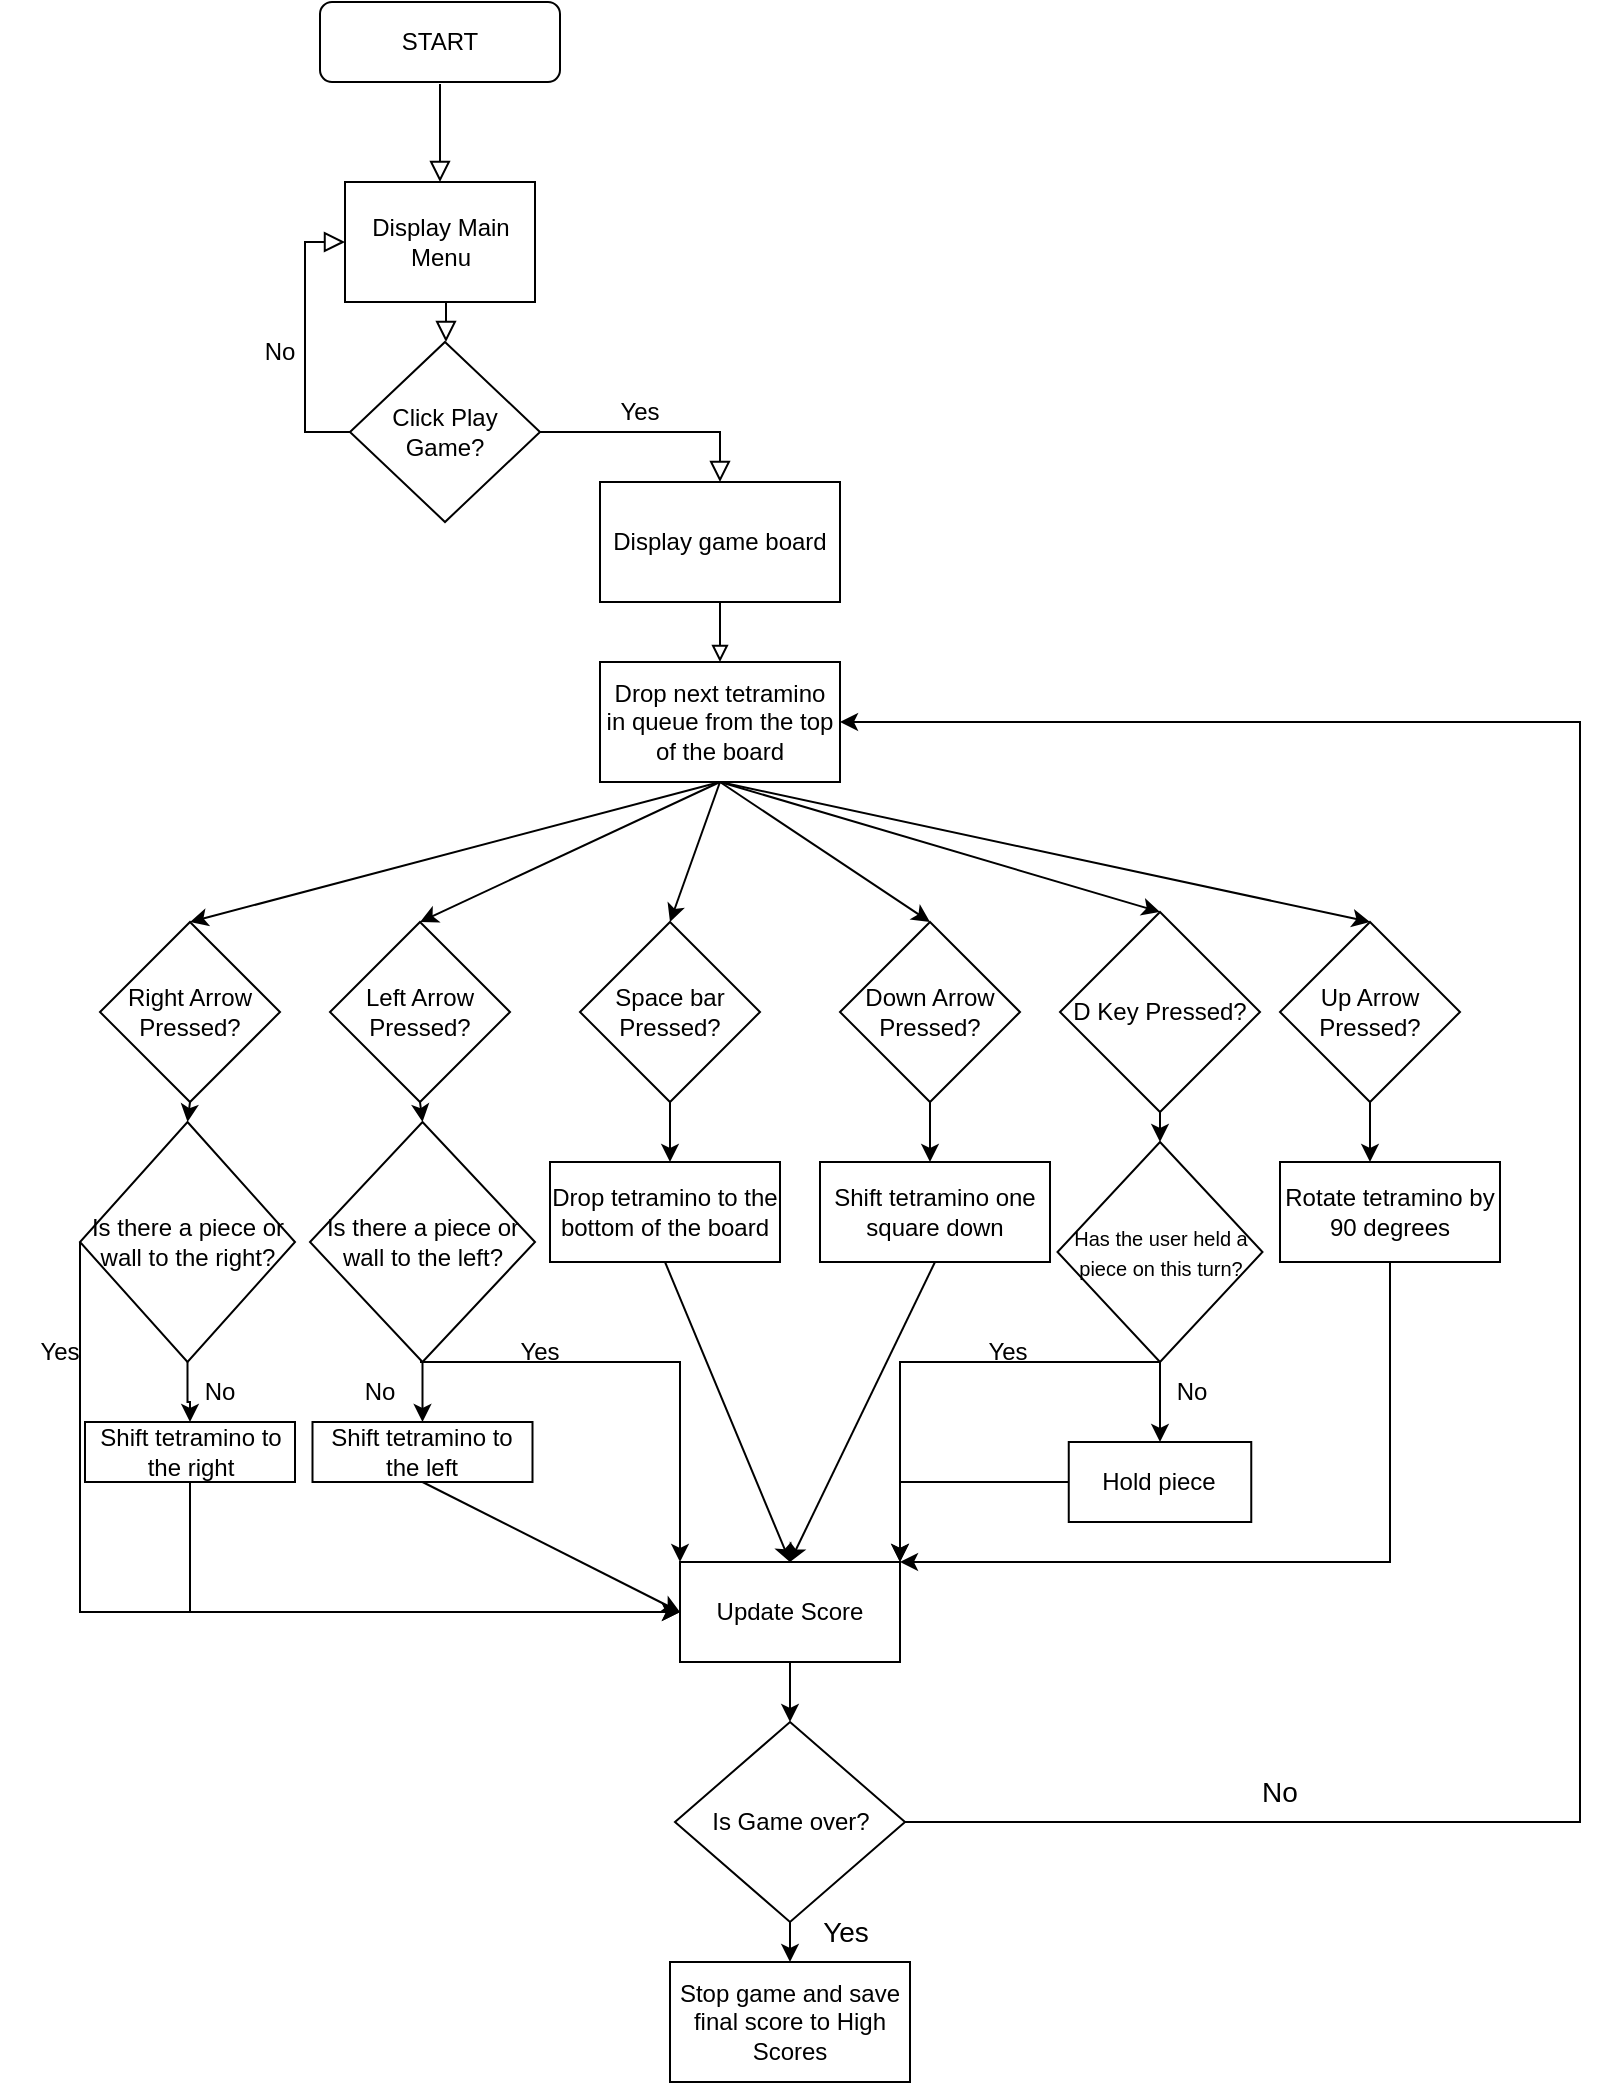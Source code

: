 <mxfile version="17.4.0" type="github">
  <diagram id="C5RBs43oDa-KdzZeNtuy" name="Page-1">
    <mxGraphModel dx="1106" dy="614" grid="1" gridSize="10" guides="1" tooltips="1" connect="1" arrows="1" fold="1" page="1" pageScale="1" pageWidth="827" pageHeight="1169" math="0" shadow="0">
      <root>
        <mxCell id="WIyWlLk6GJQsqaUBKTNV-0" />
        <mxCell id="WIyWlLk6GJQsqaUBKTNV-1" parent="WIyWlLk6GJQsqaUBKTNV-0" />
        <mxCell id="WIyWlLk6GJQsqaUBKTNV-2" value="" style="rounded=0;html=1;jettySize=auto;orthogonalLoop=1;fontSize=11;endArrow=block;endFill=0;endSize=8;strokeWidth=1;shadow=0;labelBackgroundColor=none;edgeStyle=orthogonalEdgeStyle;" parent="WIyWlLk6GJQsqaUBKTNV-1" source="WIyWlLk6GJQsqaUBKTNV-3" edge="1">
          <mxGeometry relative="1" as="geometry">
            <mxPoint x="220" y="170" as="targetPoint" />
          </mxGeometry>
        </mxCell>
        <mxCell id="WIyWlLk6GJQsqaUBKTNV-3" value="START" style="rounded=1;whiteSpace=wrap;html=1;fontSize=12;glass=0;strokeWidth=1;shadow=0;perimeterSpacing=1;labelBackgroundColor=none;" parent="WIyWlLk6GJQsqaUBKTNV-1" vertex="1">
          <mxGeometry x="160" y="80" width="120" height="40" as="geometry" />
        </mxCell>
        <mxCell id="WIyWlLk6GJQsqaUBKTNV-7" value="Display Main Menu" style="rounded=0;whiteSpace=wrap;html=1;fontSize=12;glass=0;strokeWidth=1;shadow=0;" parent="WIyWlLk6GJQsqaUBKTNV-1" vertex="1">
          <mxGeometry x="172.5" y="170" width="95" height="60" as="geometry" />
        </mxCell>
        <mxCell id="W9i5GesQ2tfGDDkS3lG0-0" value="&lt;font style=&quot;font-size: 12px&quot;&gt;Click Play Game?&lt;/font&gt;" style="rhombus;whiteSpace=wrap;html=1;rounded=0;labelBackgroundColor=none;" parent="WIyWlLk6GJQsqaUBKTNV-1" vertex="1">
          <mxGeometry x="175" y="250" width="95" height="90" as="geometry" />
        </mxCell>
        <mxCell id="W9i5GesQ2tfGDDkS3lG0-1" value="" style="rounded=0;html=1;jettySize=auto;orthogonalLoop=1;fontSize=11;endArrow=block;endFill=0;endSize=8;strokeWidth=1;shadow=0;labelBackgroundColor=none;edgeStyle=orthogonalEdgeStyle;entryX=0.5;entryY=0;entryDx=0;entryDy=0;" parent="WIyWlLk6GJQsqaUBKTNV-1" target="W9i5GesQ2tfGDDkS3lG0-0" edge="1">
          <mxGeometry relative="1" as="geometry">
            <mxPoint x="220" y="230" as="sourcePoint" />
            <mxPoint x="230" y="180" as="targetPoint" />
            <Array as="points">
              <mxPoint x="223" y="230" />
              <mxPoint x="223" y="250" />
              <mxPoint x="223" y="250" />
            </Array>
          </mxGeometry>
        </mxCell>
        <mxCell id="W9i5GesQ2tfGDDkS3lG0-2" value="" style="rounded=0;html=1;jettySize=auto;orthogonalLoop=1;fontSize=11;endArrow=block;endFill=0;endSize=8;strokeWidth=1;shadow=0;labelBackgroundColor=none;edgeStyle=orthogonalEdgeStyle;entryX=0;entryY=0.5;entryDx=0;entryDy=0;exitX=0;exitY=0.5;exitDx=0;exitDy=0;" parent="WIyWlLk6GJQsqaUBKTNV-1" source="W9i5GesQ2tfGDDkS3lG0-0" target="WIyWlLk6GJQsqaUBKTNV-7" edge="1">
          <mxGeometry relative="1" as="geometry">
            <mxPoint x="240" y="141" as="sourcePoint" />
            <mxPoint x="240" y="190" as="targetPoint" />
          </mxGeometry>
        </mxCell>
        <mxCell id="W9i5GesQ2tfGDDkS3lG0-4" value="No" style="text;html=1;strokeColor=none;fillColor=none;align=center;verticalAlign=middle;whiteSpace=wrap;rounded=0;labelBackgroundColor=none;" parent="WIyWlLk6GJQsqaUBKTNV-1" vertex="1">
          <mxGeometry x="110" y="240" width="60" height="30" as="geometry" />
        </mxCell>
        <mxCell id="W9i5GesQ2tfGDDkS3lG0-5" value="" style="rounded=0;html=1;jettySize=auto;orthogonalLoop=1;fontSize=11;endArrow=block;endFill=0;endSize=8;strokeWidth=1;shadow=0;labelBackgroundColor=none;edgeStyle=orthogonalEdgeStyle;exitX=1;exitY=0.5;exitDx=0;exitDy=0;entryX=0.5;entryY=0;entryDx=0;entryDy=0;" parent="WIyWlLk6GJQsqaUBKTNV-1" source="W9i5GesQ2tfGDDkS3lG0-0" target="W9i5GesQ2tfGDDkS3lG0-6" edge="1">
          <mxGeometry relative="1" as="geometry">
            <mxPoint x="260" y="315" as="sourcePoint" />
            <mxPoint x="220" y="400" as="targetPoint" />
            <Array as="points">
              <mxPoint x="360" y="295" />
            </Array>
          </mxGeometry>
        </mxCell>
        <mxCell id="qoW1I6F26mte4N36F8aH-5" value="" style="edgeStyle=orthogonalEdgeStyle;rounded=0;orthogonalLoop=1;jettySize=auto;html=1;fontSize=12;endArrow=block;endFill=0;" parent="WIyWlLk6GJQsqaUBKTNV-1" source="W9i5GesQ2tfGDDkS3lG0-6" target="qoW1I6F26mte4N36F8aH-4" edge="1">
          <mxGeometry relative="1" as="geometry" />
        </mxCell>
        <mxCell id="W9i5GesQ2tfGDDkS3lG0-6" value="Display game board" style="rounded=0;whiteSpace=wrap;html=1;labelBackgroundColor=none;" parent="WIyWlLk6GJQsqaUBKTNV-1" vertex="1">
          <mxGeometry x="300" y="320" width="120" height="60" as="geometry" />
        </mxCell>
        <mxCell id="qoW1I6F26mte4N36F8aH-0" value="Yes" style="text;html=1;strokeColor=none;fillColor=none;align=center;verticalAlign=middle;whiteSpace=wrap;rounded=0;labelBackgroundColor=none;" parent="WIyWlLk6GJQsqaUBKTNV-1" vertex="1">
          <mxGeometry x="290" y="270" width="60" height="30" as="geometry" />
        </mxCell>
        <mxCell id="qoW1I6F26mte4N36F8aH-4" value="Drop next tetramino in queue from the top of the board" style="rounded=0;whiteSpace=wrap;html=1;labelBackgroundColor=none;" parent="WIyWlLk6GJQsqaUBKTNV-1" vertex="1">
          <mxGeometry x="300" y="410" width="120" height="60" as="geometry" />
        </mxCell>
        <mxCell id="g5UicYCo-fZH8GxGPrzt-4" value="" style="endArrow=classic;html=1;rounded=0;exitX=0.5;exitY=1;exitDx=0;exitDy=0;entryX=0.5;entryY=0;entryDx=0;entryDy=0;" edge="1" parent="WIyWlLk6GJQsqaUBKTNV-1" source="qoW1I6F26mte4N36F8aH-4" target="g5UicYCo-fZH8GxGPrzt-11">
          <mxGeometry width="50" height="50" relative="1" as="geometry">
            <mxPoint x="390" y="520" as="sourcePoint" />
            <mxPoint x="115" y="520" as="targetPoint" />
          </mxGeometry>
        </mxCell>
        <mxCell id="g5UicYCo-fZH8GxGPrzt-5" value="" style="endArrow=classic;html=1;rounded=0;exitX=0.5;exitY=1;exitDx=0;exitDy=0;entryX=0.5;entryY=0;entryDx=0;entryDy=0;" edge="1" parent="WIyWlLk6GJQsqaUBKTNV-1" source="qoW1I6F26mte4N36F8aH-4" target="g5UicYCo-fZH8GxGPrzt-12">
          <mxGeometry width="50" height="50" relative="1" as="geometry">
            <mxPoint x="370" y="480" as="sourcePoint" />
            <mxPoint x="230" y="520" as="targetPoint" />
          </mxGeometry>
        </mxCell>
        <mxCell id="g5UicYCo-fZH8GxGPrzt-6" value="" style="endArrow=classic;html=1;rounded=0;exitX=0.5;exitY=1;exitDx=0;exitDy=0;entryX=0.5;entryY=0;entryDx=0;entryDy=0;" edge="1" parent="WIyWlLk6GJQsqaUBKTNV-1" source="qoW1I6F26mte4N36F8aH-4" target="g5UicYCo-fZH8GxGPrzt-13">
          <mxGeometry width="50" height="50" relative="1" as="geometry">
            <mxPoint x="370" y="480" as="sourcePoint" />
            <mxPoint x="330" y="540" as="targetPoint" />
          </mxGeometry>
        </mxCell>
        <mxCell id="g5UicYCo-fZH8GxGPrzt-7" value="" style="endArrow=classic;html=1;rounded=0;exitX=0.5;exitY=1;exitDx=0;exitDy=0;entryX=0.5;entryY=0;entryDx=0;entryDy=0;" edge="1" parent="WIyWlLk6GJQsqaUBKTNV-1" source="qoW1I6F26mte4N36F8aH-4" target="g5UicYCo-fZH8GxGPrzt-14">
          <mxGeometry width="50" height="50" relative="1" as="geometry">
            <mxPoint x="370" y="480" as="sourcePoint" />
            <mxPoint x="440" y="540" as="targetPoint" />
          </mxGeometry>
        </mxCell>
        <mxCell id="g5UicYCo-fZH8GxGPrzt-8" value="" style="endArrow=classic;html=1;rounded=0;entryX=0.5;entryY=0;entryDx=0;entryDy=0;" edge="1" parent="WIyWlLk6GJQsqaUBKTNV-1" target="g5UicYCo-fZH8GxGPrzt-16">
          <mxGeometry width="50" height="50" relative="1" as="geometry">
            <mxPoint x="360" y="470" as="sourcePoint" />
            <mxPoint x="680" y="510" as="targetPoint" />
          </mxGeometry>
        </mxCell>
        <mxCell id="g5UicYCo-fZH8GxGPrzt-9" value="" style="endArrow=classic;html=1;rounded=0;entryX=0.5;entryY=0;entryDx=0;entryDy=0;" edge="1" parent="WIyWlLk6GJQsqaUBKTNV-1" target="g5UicYCo-fZH8GxGPrzt-15">
          <mxGeometry width="50" height="50" relative="1" as="geometry">
            <mxPoint x="360" y="470" as="sourcePoint" />
            <mxPoint x="550" y="530" as="targetPoint" />
          </mxGeometry>
        </mxCell>
        <mxCell id="g5UicYCo-fZH8GxGPrzt-11" value="Right Arrow Pressed?" style="rhombus;whiteSpace=wrap;html=1;" vertex="1" parent="WIyWlLk6GJQsqaUBKTNV-1">
          <mxGeometry x="50" y="540" width="90" height="90" as="geometry" />
        </mxCell>
        <mxCell id="g5UicYCo-fZH8GxGPrzt-12" value="Left Arrow Pressed?" style="rhombus;whiteSpace=wrap;html=1;" vertex="1" parent="WIyWlLk6GJQsqaUBKTNV-1">
          <mxGeometry x="165" y="540" width="90" height="90" as="geometry" />
        </mxCell>
        <mxCell id="g5UicYCo-fZH8GxGPrzt-13" value="Space bar Pressed?" style="rhombus;whiteSpace=wrap;html=1;" vertex="1" parent="WIyWlLk6GJQsqaUBKTNV-1">
          <mxGeometry x="290" y="540" width="90" height="90" as="geometry" />
        </mxCell>
        <mxCell id="g5UicYCo-fZH8GxGPrzt-14" value="Down Arrow Pressed?" style="rhombus;whiteSpace=wrap;html=1;" vertex="1" parent="WIyWlLk6GJQsqaUBKTNV-1">
          <mxGeometry x="420" y="540" width="90" height="90" as="geometry" />
        </mxCell>
        <mxCell id="g5UicYCo-fZH8GxGPrzt-15" value="D Key Pressed?" style="rhombus;whiteSpace=wrap;html=1;" vertex="1" parent="WIyWlLk6GJQsqaUBKTNV-1">
          <mxGeometry x="530" y="535" width="100" height="100" as="geometry" />
        </mxCell>
        <mxCell id="g5UicYCo-fZH8GxGPrzt-16" value="Up Arrow Pressed?" style="rhombus;whiteSpace=wrap;html=1;" vertex="1" parent="WIyWlLk6GJQsqaUBKTNV-1">
          <mxGeometry x="640" y="540" width="90" height="90" as="geometry" />
        </mxCell>
        <mxCell id="g5UicYCo-fZH8GxGPrzt-19" value="" style="endArrow=classic;html=1;rounded=0;exitX=0.5;exitY=1;exitDx=0;exitDy=0;entryX=0.5;entryY=0;entryDx=0;entryDy=0;" edge="1" parent="WIyWlLk6GJQsqaUBKTNV-1" source="g5UicYCo-fZH8GxGPrzt-11" target="g5UicYCo-fZH8GxGPrzt-29">
          <mxGeometry width="50" height="50" relative="1" as="geometry">
            <mxPoint x="390" y="760" as="sourcePoint" />
            <mxPoint x="115" y="660" as="targetPoint" />
          </mxGeometry>
        </mxCell>
        <mxCell id="g5UicYCo-fZH8GxGPrzt-21" value="" style="endArrow=classic;html=1;rounded=0;exitX=0.5;exitY=1;exitDx=0;exitDy=0;entryX=0.5;entryY=0;entryDx=0;entryDy=0;" edge="1" parent="WIyWlLk6GJQsqaUBKTNV-1" source="g5UicYCo-fZH8GxGPrzt-12" target="g5UicYCo-fZH8GxGPrzt-30">
          <mxGeometry width="50" height="50" relative="1" as="geometry">
            <mxPoint x="125" y="640" as="sourcePoint" />
            <mxPoint x="218" y="660" as="targetPoint" />
          </mxGeometry>
        </mxCell>
        <mxCell id="g5UicYCo-fZH8GxGPrzt-22" value="" style="endArrow=classic;html=1;rounded=0;exitX=0.5;exitY=1;exitDx=0;exitDy=0;" edge="1" parent="WIyWlLk6GJQsqaUBKTNV-1" source="g5UicYCo-fZH8GxGPrzt-13">
          <mxGeometry width="50" height="50" relative="1" as="geometry">
            <mxPoint x="135" y="650" as="sourcePoint" />
            <mxPoint x="335" y="660" as="targetPoint" />
          </mxGeometry>
        </mxCell>
        <mxCell id="g5UicYCo-fZH8GxGPrzt-23" value="" style="endArrow=classic;html=1;rounded=0;exitX=0.5;exitY=1;exitDx=0;exitDy=0;" edge="1" parent="WIyWlLk6GJQsqaUBKTNV-1" source="g5UicYCo-fZH8GxGPrzt-14">
          <mxGeometry width="50" height="50" relative="1" as="geometry">
            <mxPoint x="145" y="660" as="sourcePoint" />
            <mxPoint x="465" y="660" as="targetPoint" />
          </mxGeometry>
        </mxCell>
        <mxCell id="g5UicYCo-fZH8GxGPrzt-24" value="" style="endArrow=classic;html=1;rounded=0;exitX=0.5;exitY=1;exitDx=0;exitDy=0;entryX=0.5;entryY=0;entryDx=0;entryDy=0;" edge="1" parent="WIyWlLk6GJQsqaUBKTNV-1" source="g5UicYCo-fZH8GxGPrzt-15" target="g5UicYCo-fZH8GxGPrzt-31">
          <mxGeometry width="50" height="50" relative="1" as="geometry">
            <mxPoint x="155" y="670" as="sourcePoint" />
            <mxPoint x="580" y="670" as="targetPoint" />
          </mxGeometry>
        </mxCell>
        <mxCell id="g5UicYCo-fZH8GxGPrzt-25" value="" style="endArrow=classic;html=1;rounded=0;exitX=0.5;exitY=1;exitDx=0;exitDy=0;" edge="1" parent="WIyWlLk6GJQsqaUBKTNV-1" source="g5UicYCo-fZH8GxGPrzt-16">
          <mxGeometry width="50" height="50" relative="1" as="geometry">
            <mxPoint x="165" y="680" as="sourcePoint" />
            <mxPoint x="685" y="660" as="targetPoint" />
          </mxGeometry>
        </mxCell>
        <mxCell id="g5UicYCo-fZH8GxGPrzt-26" value="Drop tetramino to the bottom of the board" style="rounded=0;whiteSpace=wrap;html=1;" vertex="1" parent="WIyWlLk6GJQsqaUBKTNV-1">
          <mxGeometry x="275" y="660" width="115" height="50" as="geometry" />
        </mxCell>
        <mxCell id="g5UicYCo-fZH8GxGPrzt-27" value="Shift tetramino one square down" style="rounded=0;whiteSpace=wrap;html=1;" vertex="1" parent="WIyWlLk6GJQsqaUBKTNV-1">
          <mxGeometry x="410" y="660" width="115" height="50" as="geometry" />
        </mxCell>
        <mxCell id="g5UicYCo-fZH8GxGPrzt-28" value="Rotate tetramino by 90 degrees" style="rounded=0;whiteSpace=wrap;html=1;" vertex="1" parent="WIyWlLk6GJQsqaUBKTNV-1">
          <mxGeometry x="640" y="660" width="110" height="50" as="geometry" />
        </mxCell>
        <mxCell id="g5UicYCo-fZH8GxGPrzt-43" value="" style="edgeStyle=orthogonalEdgeStyle;rounded=0;orthogonalLoop=1;jettySize=auto;html=1;fontSize=12;" edge="1" parent="WIyWlLk6GJQsqaUBKTNV-1" source="g5UicYCo-fZH8GxGPrzt-29" target="g5UicYCo-fZH8GxGPrzt-42">
          <mxGeometry relative="1" as="geometry" />
        </mxCell>
        <mxCell id="g5UicYCo-fZH8GxGPrzt-29" value="Is there a piece or wall to the right?" style="rhombus;whiteSpace=wrap;html=1;" vertex="1" parent="WIyWlLk6GJQsqaUBKTNV-1">
          <mxGeometry x="40" y="640" width="107.5" height="120" as="geometry" />
        </mxCell>
        <mxCell id="g5UicYCo-fZH8GxGPrzt-30" value="Is there a piece or wall to the left?" style="rhombus;whiteSpace=wrap;html=1;" vertex="1" parent="WIyWlLk6GJQsqaUBKTNV-1">
          <mxGeometry x="155" y="640" width="112.5" height="120" as="geometry" />
        </mxCell>
        <mxCell id="g5UicYCo-fZH8GxGPrzt-31" value="&lt;font style=&quot;font-size: 10px&quot;&gt;Has the user held a piece on this turn?&lt;/font&gt;" style="rhombus;whiteSpace=wrap;html=1;" vertex="1" parent="WIyWlLk6GJQsqaUBKTNV-1">
          <mxGeometry x="528.75" y="650" width="102.5" height="110" as="geometry" />
        </mxCell>
        <mxCell id="g5UicYCo-fZH8GxGPrzt-35" value="" style="edgeStyle=orthogonalEdgeStyle;rounded=0;orthogonalLoop=1;jettySize=auto;html=1;fontSize=12;" edge="1" parent="WIyWlLk6GJQsqaUBKTNV-1" source="g5UicYCo-fZH8GxGPrzt-33" target="g5UicYCo-fZH8GxGPrzt-34">
          <mxGeometry relative="1" as="geometry" />
        </mxCell>
        <mxCell id="g5UicYCo-fZH8GxGPrzt-33" value="&lt;font style=&quot;font-size: 12px&quot;&gt;Update Score&lt;/font&gt;" style="rounded=0;whiteSpace=wrap;html=1;fontSize=10;" vertex="1" parent="WIyWlLk6GJQsqaUBKTNV-1">
          <mxGeometry x="340" y="860" width="110" height="50" as="geometry" />
        </mxCell>
        <mxCell id="g5UicYCo-fZH8GxGPrzt-34" value="&lt;font style=&quot;font-size: 12px&quot;&gt;Is Game over?&lt;/font&gt;" style="rhombus;whiteSpace=wrap;html=1;fontSize=10;rounded=0;" vertex="1" parent="WIyWlLk6GJQsqaUBKTNV-1">
          <mxGeometry x="337.5" y="940" width="115" height="100" as="geometry" />
        </mxCell>
        <mxCell id="g5UicYCo-fZH8GxGPrzt-36" value="" style="endArrow=classic;html=1;rounded=0;fontSize=12;exitX=0.5;exitY=1;exitDx=0;exitDy=0;entryX=0.5;entryY=0;entryDx=0;entryDy=0;" edge="1" parent="WIyWlLk6GJQsqaUBKTNV-1" source="g5UicYCo-fZH8GxGPrzt-26" target="g5UicYCo-fZH8GxGPrzt-33">
          <mxGeometry width="50" height="50" relative="1" as="geometry">
            <mxPoint x="390" y="630" as="sourcePoint" />
            <mxPoint x="440" y="580" as="targetPoint" />
          </mxGeometry>
        </mxCell>
        <mxCell id="g5UicYCo-fZH8GxGPrzt-37" value="" style="endArrow=classic;html=1;rounded=0;fontSize=12;exitX=0.5;exitY=1;exitDx=0;exitDy=0;entryX=0.5;entryY=0;entryDx=0;entryDy=0;" edge="1" parent="WIyWlLk6GJQsqaUBKTNV-1" source="g5UicYCo-fZH8GxGPrzt-27" target="g5UicYCo-fZH8GxGPrzt-33">
          <mxGeometry width="50" height="50" relative="1" as="geometry">
            <mxPoint x="342.5" y="720" as="sourcePoint" />
            <mxPoint x="405" y="870" as="targetPoint" />
          </mxGeometry>
        </mxCell>
        <mxCell id="g5UicYCo-fZH8GxGPrzt-38" value="" style="endArrow=classic;html=1;rounded=0;fontSize=12;exitX=0.5;exitY=1;exitDx=0;exitDy=0;entryX=1;entryY=0;entryDx=0;entryDy=0;" edge="1" parent="WIyWlLk6GJQsqaUBKTNV-1" source="g5UicYCo-fZH8GxGPrzt-28" target="g5UicYCo-fZH8GxGPrzt-33">
          <mxGeometry width="50" height="50" relative="1" as="geometry">
            <mxPoint x="390" y="630" as="sourcePoint" />
            <mxPoint x="440" y="580" as="targetPoint" />
            <Array as="points">
              <mxPoint x="695" y="860" />
              <mxPoint x="560" y="860" />
            </Array>
          </mxGeometry>
        </mxCell>
        <mxCell id="g5UicYCo-fZH8GxGPrzt-39" value="" style="endArrow=classic;html=1;rounded=0;fontSize=12;exitX=0;exitY=0.5;exitDx=0;exitDy=0;entryX=0;entryY=0.5;entryDx=0;entryDy=0;" edge="1" parent="WIyWlLk6GJQsqaUBKTNV-1" source="g5UicYCo-fZH8GxGPrzt-29" target="g5UicYCo-fZH8GxGPrzt-33">
          <mxGeometry width="50" height="50" relative="1" as="geometry">
            <mxPoint x="390" y="690" as="sourcePoint" />
            <mxPoint x="440" y="640" as="targetPoint" />
            <Array as="points">
              <mxPoint x="40" y="885" />
            </Array>
          </mxGeometry>
        </mxCell>
        <mxCell id="g5UicYCo-fZH8GxGPrzt-41" value="Yes" style="text;html=1;strokeColor=none;fillColor=none;align=center;verticalAlign=middle;whiteSpace=wrap;rounded=0;fontSize=12;" vertex="1" parent="WIyWlLk6GJQsqaUBKTNV-1">
          <mxGeometry y="740" width="60" height="30" as="geometry" />
        </mxCell>
        <mxCell id="g5UicYCo-fZH8GxGPrzt-42" value="Shift tetramino to the right" style="whiteSpace=wrap;html=1;" vertex="1" parent="WIyWlLk6GJQsqaUBKTNV-1">
          <mxGeometry x="42.5" y="790" width="105" height="30" as="geometry" />
        </mxCell>
        <mxCell id="g5UicYCo-fZH8GxGPrzt-44" value="No" style="text;html=1;strokeColor=none;fillColor=none;align=center;verticalAlign=middle;whiteSpace=wrap;rounded=0;fontSize=12;" vertex="1" parent="WIyWlLk6GJQsqaUBKTNV-1">
          <mxGeometry x="80" y="760" width="60" height="30" as="geometry" />
        </mxCell>
        <mxCell id="g5UicYCo-fZH8GxGPrzt-45" value="" style="endArrow=classic;html=1;rounded=0;fontSize=12;exitX=0.5;exitY=1;exitDx=0;exitDy=0;entryX=0;entryY=0.5;entryDx=0;entryDy=0;" edge="1" parent="WIyWlLk6GJQsqaUBKTNV-1" source="g5UicYCo-fZH8GxGPrzt-42" target="g5UicYCo-fZH8GxGPrzt-33">
          <mxGeometry width="50" height="50" relative="1" as="geometry">
            <mxPoint x="390" y="680" as="sourcePoint" />
            <mxPoint x="440" y="630" as="targetPoint" />
            <Array as="points">
              <mxPoint x="95" y="885" />
            </Array>
          </mxGeometry>
        </mxCell>
        <mxCell id="g5UicYCo-fZH8GxGPrzt-47" value="" style="endArrow=classic;html=1;rounded=0;fontSize=12;exitX=0.5;exitY=1;exitDx=0;exitDy=0;" edge="1" parent="WIyWlLk6GJQsqaUBKTNV-1" source="g5UicYCo-fZH8GxGPrzt-30">
          <mxGeometry width="50" height="50" relative="1" as="geometry">
            <mxPoint x="390" y="670" as="sourcePoint" />
            <mxPoint x="211.25" y="760" as="targetPoint" />
          </mxGeometry>
        </mxCell>
        <mxCell id="g5UicYCo-fZH8GxGPrzt-49" value="Shift tetramino to the left" style="rounded=0;whiteSpace=wrap;html=1;fontSize=12;" vertex="1" parent="WIyWlLk6GJQsqaUBKTNV-1">
          <mxGeometry x="156.25" y="790" width="110" height="30" as="geometry" />
        </mxCell>
        <mxCell id="g5UicYCo-fZH8GxGPrzt-50" value="" style="endArrow=classic;html=1;rounded=0;fontSize=12;exitX=0.5;exitY=1;exitDx=0;exitDy=0;entryX=0.5;entryY=0;entryDx=0;entryDy=0;" edge="1" parent="WIyWlLk6GJQsqaUBKTNV-1" source="g5UicYCo-fZH8GxGPrzt-30" target="g5UicYCo-fZH8GxGPrzt-49">
          <mxGeometry width="50" height="50" relative="1" as="geometry">
            <mxPoint x="390" y="700" as="sourcePoint" />
            <mxPoint x="440" y="650" as="targetPoint" />
          </mxGeometry>
        </mxCell>
        <mxCell id="g5UicYCo-fZH8GxGPrzt-51" value="No" style="text;html=1;strokeColor=none;fillColor=none;align=center;verticalAlign=middle;whiteSpace=wrap;rounded=0;fontSize=12;" vertex="1" parent="WIyWlLk6GJQsqaUBKTNV-1">
          <mxGeometry x="160" y="760" width="60" height="30" as="geometry" />
        </mxCell>
        <mxCell id="g5UicYCo-fZH8GxGPrzt-52" value="" style="endArrow=classic;html=1;rounded=0;fontSize=12;exitX=0.5;exitY=1;exitDx=0;exitDy=0;entryX=0;entryY=0.5;entryDx=0;entryDy=0;" edge="1" parent="WIyWlLk6GJQsqaUBKTNV-1" source="g5UicYCo-fZH8GxGPrzt-49" target="g5UicYCo-fZH8GxGPrzt-33">
          <mxGeometry width="50" height="50" relative="1" as="geometry">
            <mxPoint x="390" y="700" as="sourcePoint" />
            <mxPoint x="440" y="650" as="targetPoint" />
          </mxGeometry>
        </mxCell>
        <mxCell id="g5UicYCo-fZH8GxGPrzt-53" value="" style="endArrow=classic;html=1;rounded=0;fontSize=12;entryX=0;entryY=0;entryDx=0;entryDy=0;" edge="1" parent="WIyWlLk6GJQsqaUBKTNV-1" target="g5UicYCo-fZH8GxGPrzt-33">
          <mxGeometry width="50" height="50" relative="1" as="geometry">
            <mxPoint x="210" y="760" as="sourcePoint" />
            <mxPoint x="440" y="610" as="targetPoint" />
            <Array as="points">
              <mxPoint x="340" y="760" />
            </Array>
          </mxGeometry>
        </mxCell>
        <mxCell id="g5UicYCo-fZH8GxGPrzt-54" value="Yes" style="text;html=1;strokeColor=none;fillColor=none;align=center;verticalAlign=middle;whiteSpace=wrap;rounded=0;fontSize=12;" vertex="1" parent="WIyWlLk6GJQsqaUBKTNV-1">
          <mxGeometry x="240" y="740" width="60" height="30" as="geometry" />
        </mxCell>
        <mxCell id="g5UicYCo-fZH8GxGPrzt-55" value="Hold piece" style="rounded=0;whiteSpace=wrap;html=1;fontSize=12;" vertex="1" parent="WIyWlLk6GJQsqaUBKTNV-1">
          <mxGeometry x="534.38" y="800" width="91.25" height="40" as="geometry" />
        </mxCell>
        <mxCell id="g5UicYCo-fZH8GxGPrzt-56" value="" style="endArrow=classic;html=1;rounded=0;fontSize=12;exitX=0.5;exitY=1;exitDx=0;exitDy=0;entryX=0.5;entryY=0;entryDx=0;entryDy=0;" edge="1" parent="WIyWlLk6GJQsqaUBKTNV-1" source="g5UicYCo-fZH8GxGPrzt-31" target="g5UicYCo-fZH8GxGPrzt-55">
          <mxGeometry width="50" height="50" relative="1" as="geometry">
            <mxPoint x="390" y="770" as="sourcePoint" />
            <mxPoint x="440" y="720" as="targetPoint" />
          </mxGeometry>
        </mxCell>
        <mxCell id="g5UicYCo-fZH8GxGPrzt-57" value="" style="endArrow=classic;html=1;rounded=0;fontSize=12;exitX=0.5;exitY=1;exitDx=0;exitDy=0;entryX=1;entryY=0;entryDx=0;entryDy=0;" edge="1" parent="WIyWlLk6GJQsqaUBKTNV-1" source="g5UicYCo-fZH8GxGPrzt-31" target="g5UicYCo-fZH8GxGPrzt-33">
          <mxGeometry width="50" height="50" relative="1" as="geometry">
            <mxPoint x="390" y="770" as="sourcePoint" />
            <mxPoint x="440" y="720" as="targetPoint" />
            <Array as="points">
              <mxPoint x="450" y="760" />
            </Array>
          </mxGeometry>
        </mxCell>
        <mxCell id="g5UicYCo-fZH8GxGPrzt-58" value="Yes" style="text;html=1;strokeColor=none;fillColor=none;align=center;verticalAlign=middle;whiteSpace=wrap;rounded=0;fontSize=12;" vertex="1" parent="WIyWlLk6GJQsqaUBKTNV-1">
          <mxGeometry x="474.38" y="740" width="60" height="30" as="geometry" />
        </mxCell>
        <mxCell id="g5UicYCo-fZH8GxGPrzt-59" value="No" style="text;html=1;strokeColor=none;fillColor=none;align=center;verticalAlign=middle;whiteSpace=wrap;rounded=0;fontSize=12;" vertex="1" parent="WIyWlLk6GJQsqaUBKTNV-1">
          <mxGeometry x="565.63" y="760" width="60" height="30" as="geometry" />
        </mxCell>
        <mxCell id="g5UicYCo-fZH8GxGPrzt-60" value="" style="endArrow=classic;html=1;rounded=0;fontSize=12;exitX=0;exitY=0.5;exitDx=0;exitDy=0;" edge="1" parent="WIyWlLk6GJQsqaUBKTNV-1" source="g5UicYCo-fZH8GxGPrzt-55">
          <mxGeometry width="50" height="50" relative="1" as="geometry">
            <mxPoint x="390" y="770" as="sourcePoint" />
            <mxPoint x="450" y="860" as="targetPoint" />
            <Array as="points">
              <mxPoint x="450" y="820" />
            </Array>
          </mxGeometry>
        </mxCell>
        <mxCell id="g5UicYCo-fZH8GxGPrzt-61" value="" style="endArrow=classic;html=1;rounded=0;fontSize=12;exitX=1;exitY=0.5;exitDx=0;exitDy=0;entryX=1;entryY=0.5;entryDx=0;entryDy=0;" edge="1" parent="WIyWlLk6GJQsqaUBKTNV-1" source="g5UicYCo-fZH8GxGPrzt-34" target="qoW1I6F26mte4N36F8aH-4">
          <mxGeometry width="50" height="50" relative="1" as="geometry">
            <mxPoint x="390" y="990" as="sourcePoint" />
            <mxPoint x="440" y="940" as="targetPoint" />
            <Array as="points">
              <mxPoint x="790" y="990" />
              <mxPoint x="790" y="680" />
              <mxPoint x="790" y="440" />
            </Array>
          </mxGeometry>
        </mxCell>
        <mxCell id="g5UicYCo-fZH8GxGPrzt-62" value="No" style="text;html=1;strokeColor=none;fillColor=none;align=center;verticalAlign=middle;whiteSpace=wrap;rounded=0;fontSize=14;" vertex="1" parent="WIyWlLk6GJQsqaUBKTNV-1">
          <mxGeometry x="610" y="960" width="60" height="30" as="geometry" />
        </mxCell>
        <mxCell id="g5UicYCo-fZH8GxGPrzt-63" value="" style="endArrow=classic;html=1;rounded=0;fontSize=12;exitX=0.5;exitY=1;exitDx=0;exitDy=0;" edge="1" parent="WIyWlLk6GJQsqaUBKTNV-1" source="g5UicYCo-fZH8GxGPrzt-34" target="g5UicYCo-fZH8GxGPrzt-64">
          <mxGeometry width="50" height="50" relative="1" as="geometry">
            <mxPoint x="390" y="950" as="sourcePoint" />
            <mxPoint x="395" y="1080" as="targetPoint" />
          </mxGeometry>
        </mxCell>
        <mxCell id="g5UicYCo-fZH8GxGPrzt-64" value="Stop game and save final score to High Scores" style="rounded=0;whiteSpace=wrap;html=1;fontSize=12;" vertex="1" parent="WIyWlLk6GJQsqaUBKTNV-1">
          <mxGeometry x="335" y="1060" width="120" height="60" as="geometry" />
        </mxCell>
        <mxCell id="g5UicYCo-fZH8GxGPrzt-65" value="Yes" style="text;html=1;strokeColor=none;fillColor=none;align=center;verticalAlign=middle;whiteSpace=wrap;rounded=0;fontSize=14;" vertex="1" parent="WIyWlLk6GJQsqaUBKTNV-1">
          <mxGeometry x="392.5" y="1030" width="60" height="30" as="geometry" />
        </mxCell>
      </root>
    </mxGraphModel>
  </diagram>
</mxfile>
